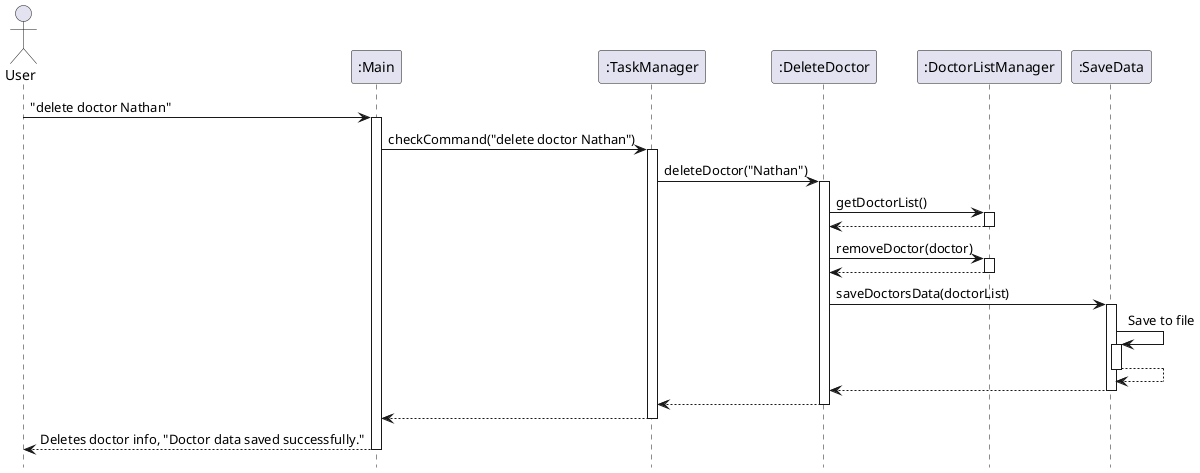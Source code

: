 @startuml
'https://plantuml.com/sequence-diagram

hide footbox

actor User
participant ":Main"
participant ":TaskManager"
participant ":DeleteDoctor"
participant ":DoctorListManager"
participant ":SaveData"


User -> ":Main" : "delete doctor Nathan"
activate ":Main"

":Main" -> ":TaskManager" : checkCommand("delete doctor Nathan")
activate ":TaskManager"

":TaskManager" -> ":DeleteDoctor" : deleteDoctor("Nathan")
activate ":DeleteDoctor"

":DeleteDoctor" -> ":DoctorListManager" : getDoctorList()
activate ":DoctorListManager"

":DoctorListManager" --> ":DeleteDoctor"
deactivate ":DoctorListManager"

":DeleteDoctor" -> ":DoctorListManager" : removeDoctor(doctor)
activate ":DoctorListManager"

":DoctorListManager" --> ":DeleteDoctor"
deactivate ":DoctorListManager"

":DeleteDoctor" -> ":SaveData" : saveDoctorsData(doctorList)
activate ":SaveData"

":SaveData" -> ":SaveData" : Save to file
activate ":SaveData"

":SaveData" --> ":SaveData"
deactivate ":SaveData"

":SaveData" --> ":DeleteDoctor"
deactivate ":SaveData"

":DeleteDoctor" --> ":TaskManager"
deactivate ":DeleteDoctor"

":TaskManager" --> ":Main"
deactivate ":TaskManager"

":Main" --> User : Deletes doctor info, "Doctor data saved successfully."
deactivate ":Main"
@enduml
